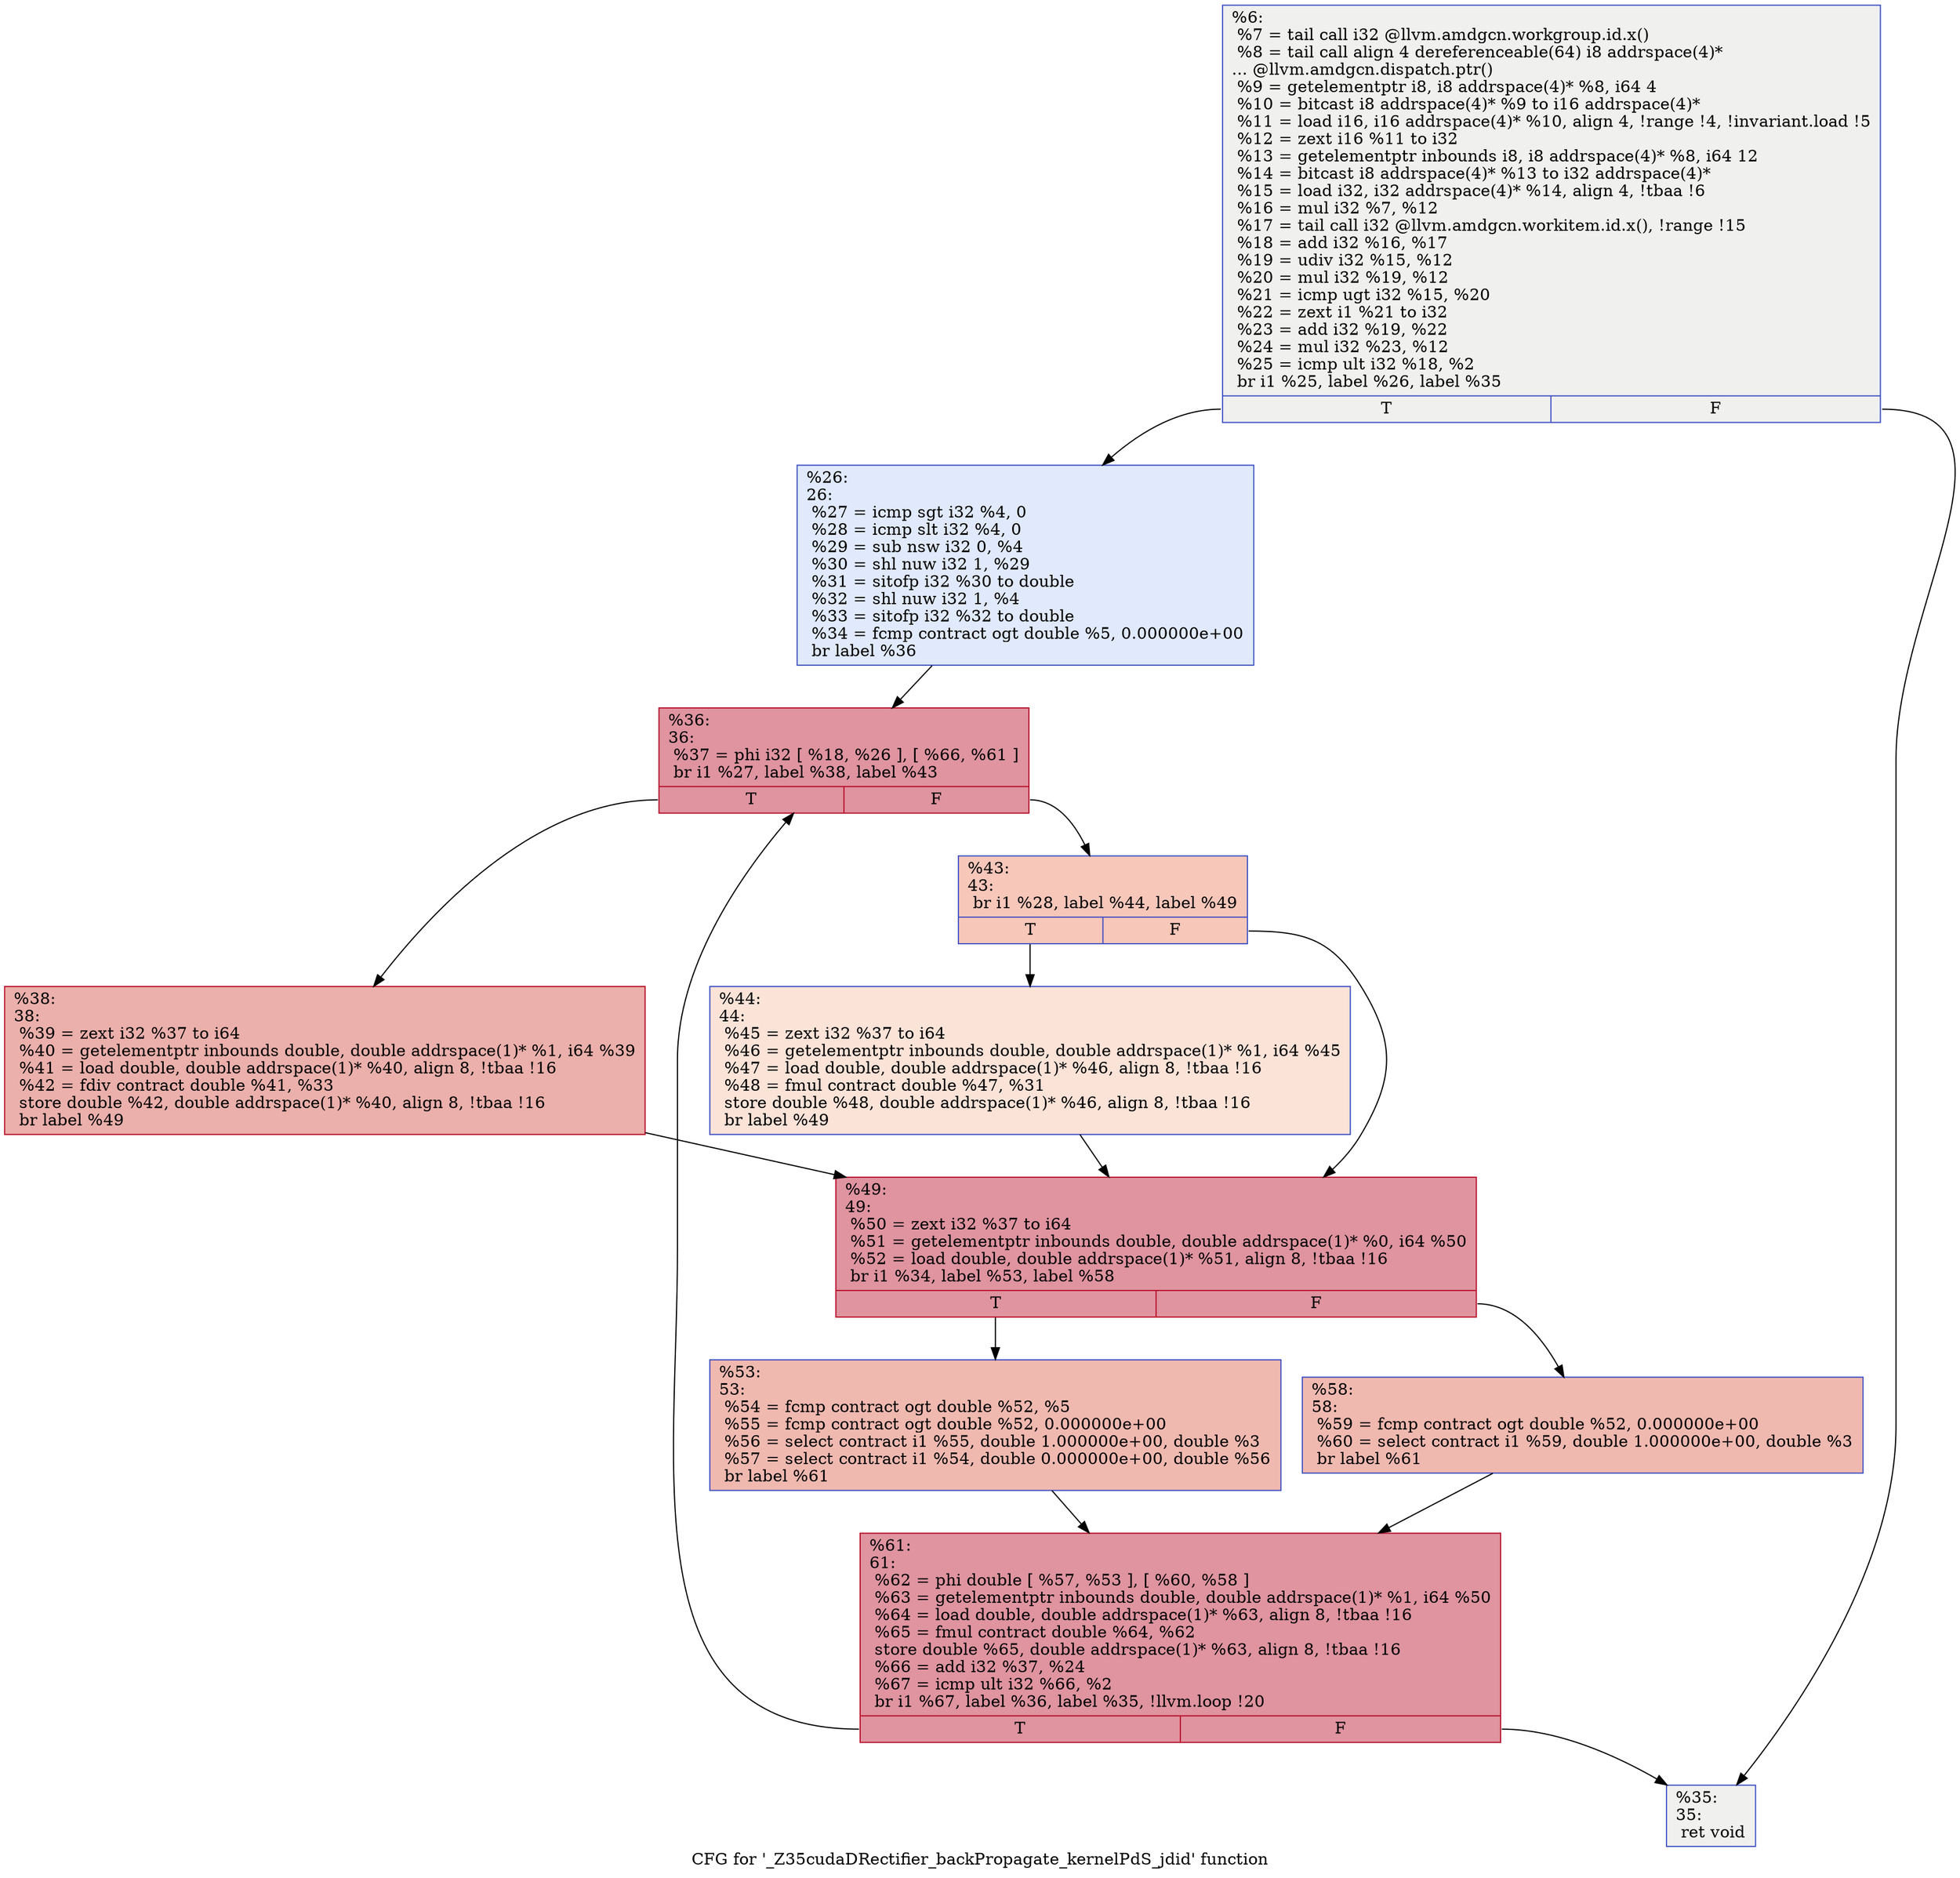 digraph "CFG for '_Z35cudaDRectifier_backPropagate_kernelPdS_jdid' function" {
	label="CFG for '_Z35cudaDRectifier_backPropagate_kernelPdS_jdid' function";

	Node0x4c5bc90 [shape=record,color="#3d50c3ff", style=filled, fillcolor="#dedcdb70",label="{%6:\l  %7 = tail call i32 @llvm.amdgcn.workgroup.id.x()\l  %8 = tail call align 4 dereferenceable(64) i8 addrspace(4)*\l... @llvm.amdgcn.dispatch.ptr()\l  %9 = getelementptr i8, i8 addrspace(4)* %8, i64 4\l  %10 = bitcast i8 addrspace(4)* %9 to i16 addrspace(4)*\l  %11 = load i16, i16 addrspace(4)* %10, align 4, !range !4, !invariant.load !5\l  %12 = zext i16 %11 to i32\l  %13 = getelementptr inbounds i8, i8 addrspace(4)* %8, i64 12\l  %14 = bitcast i8 addrspace(4)* %13 to i32 addrspace(4)*\l  %15 = load i32, i32 addrspace(4)* %14, align 4, !tbaa !6\l  %16 = mul i32 %7, %12\l  %17 = tail call i32 @llvm.amdgcn.workitem.id.x(), !range !15\l  %18 = add i32 %16, %17\l  %19 = udiv i32 %15, %12\l  %20 = mul i32 %19, %12\l  %21 = icmp ugt i32 %15, %20\l  %22 = zext i1 %21 to i32\l  %23 = add i32 %19, %22\l  %24 = mul i32 %23, %12\l  %25 = icmp ult i32 %18, %2\l  br i1 %25, label %26, label %35\l|{<s0>T|<s1>F}}"];
	Node0x4c5bc90:s0 -> Node0x4c5e260;
	Node0x4c5bc90:s1 -> Node0x4c5e2f0;
	Node0x4c5e260 [shape=record,color="#3d50c3ff", style=filled, fillcolor="#b9d0f970",label="{%26:\l26:                                               \l  %27 = icmp sgt i32 %4, 0\l  %28 = icmp slt i32 %4, 0\l  %29 = sub nsw i32 0, %4\l  %30 = shl nuw i32 1, %29\l  %31 = sitofp i32 %30 to double\l  %32 = shl nuw i32 1, %4\l  %33 = sitofp i32 %32 to double\l  %34 = fcmp contract ogt double %5, 0.000000e+00\l  br label %36\l}"];
	Node0x4c5e260 -> Node0x4c5f3c0;
	Node0x4c5e2f0 [shape=record,color="#3d50c3ff", style=filled, fillcolor="#dedcdb70",label="{%35:\l35:                                               \l  ret void\l}"];
	Node0x4c5f3c0 [shape=record,color="#b70d28ff", style=filled, fillcolor="#b70d2870",label="{%36:\l36:                                               \l  %37 = phi i32 [ %18, %26 ], [ %66, %61 ]\l  br i1 %27, label %38, label %43\l|{<s0>T|<s1>F}}"];
	Node0x4c5f3c0:s0 -> Node0x4c5f640;
	Node0x4c5f3c0:s1 -> Node0x4c5f6d0;
	Node0x4c5f640 [shape=record,color="#b70d28ff", style=filled, fillcolor="#d24b4070",label="{%38:\l38:                                               \l  %39 = zext i32 %37 to i64\l  %40 = getelementptr inbounds double, double addrspace(1)* %1, i64 %39\l  %41 = load double, double addrspace(1)* %40, align 8, !tbaa !16\l  %42 = fdiv contract double %41, %33\l  store double %42, double addrspace(1)* %40, align 8, !tbaa !16\l  br label %49\l}"];
	Node0x4c5f640 -> Node0x4c601f0;
	Node0x4c5f6d0 [shape=record,color="#3d50c3ff", style=filled, fillcolor="#ec7f6370",label="{%43:\l43:                                               \l  br i1 %28, label %44, label %49\l|{<s0>T|<s1>F}}"];
	Node0x4c5f6d0:s0 -> Node0x4c602f0;
	Node0x4c5f6d0:s1 -> Node0x4c601f0;
	Node0x4c602f0 [shape=record,color="#3d50c3ff", style=filled, fillcolor="#f6bfa670",label="{%44:\l44:                                               \l  %45 = zext i32 %37 to i64\l  %46 = getelementptr inbounds double, double addrspace(1)* %1, i64 %45\l  %47 = load double, double addrspace(1)* %46, align 8, !tbaa !16\l  %48 = fmul contract double %47, %31\l  store double %48, double addrspace(1)* %46, align 8, !tbaa !16\l  br label %49\l}"];
	Node0x4c602f0 -> Node0x4c601f0;
	Node0x4c601f0 [shape=record,color="#b70d28ff", style=filled, fillcolor="#b70d2870",label="{%49:\l49:                                               \l  %50 = zext i32 %37 to i64\l  %51 = getelementptr inbounds double, double addrspace(1)* %0, i64 %50\l  %52 = load double, double addrspace(1)* %51, align 8, !tbaa !16\l  br i1 %34, label %53, label %58\l|{<s0>T|<s1>F}}"];
	Node0x4c601f0:s0 -> Node0x4c60880;
	Node0x4c601f0:s1 -> Node0x4c608d0;
	Node0x4c60880 [shape=record,color="#3d50c3ff", style=filled, fillcolor="#de614d70",label="{%53:\l53:                                               \l  %54 = fcmp contract ogt double %52, %5\l  %55 = fcmp contract ogt double %52, 0.000000e+00\l  %56 = select contract i1 %55, double 1.000000e+00, double %3\l  %57 = select contract i1 %54, double 0.000000e+00, double %56\l  br label %61\l}"];
	Node0x4c60880 -> Node0x4c5f540;
	Node0x4c608d0 [shape=record,color="#3d50c3ff", style=filled, fillcolor="#de614d70",label="{%58:\l58:                                               \l  %59 = fcmp contract ogt double %52, 0.000000e+00\l  %60 = select contract i1 %59, double 1.000000e+00, double %3\l  br label %61\l}"];
	Node0x4c608d0 -> Node0x4c5f540;
	Node0x4c5f540 [shape=record,color="#b70d28ff", style=filled, fillcolor="#b70d2870",label="{%61:\l61:                                               \l  %62 = phi double [ %57, %53 ], [ %60, %58 ]\l  %63 = getelementptr inbounds double, double addrspace(1)* %1, i64 %50\l  %64 = load double, double addrspace(1)* %63, align 8, !tbaa !16\l  %65 = fmul contract double %64, %62\l  store double %65, double addrspace(1)* %63, align 8, !tbaa !16\l  %66 = add i32 %37, %24\l  %67 = icmp ult i32 %66, %2\l  br i1 %67, label %36, label %35, !llvm.loop !20\l|{<s0>T|<s1>F}}"];
	Node0x4c5f540:s0 -> Node0x4c5f3c0;
	Node0x4c5f540:s1 -> Node0x4c5e2f0;
}
